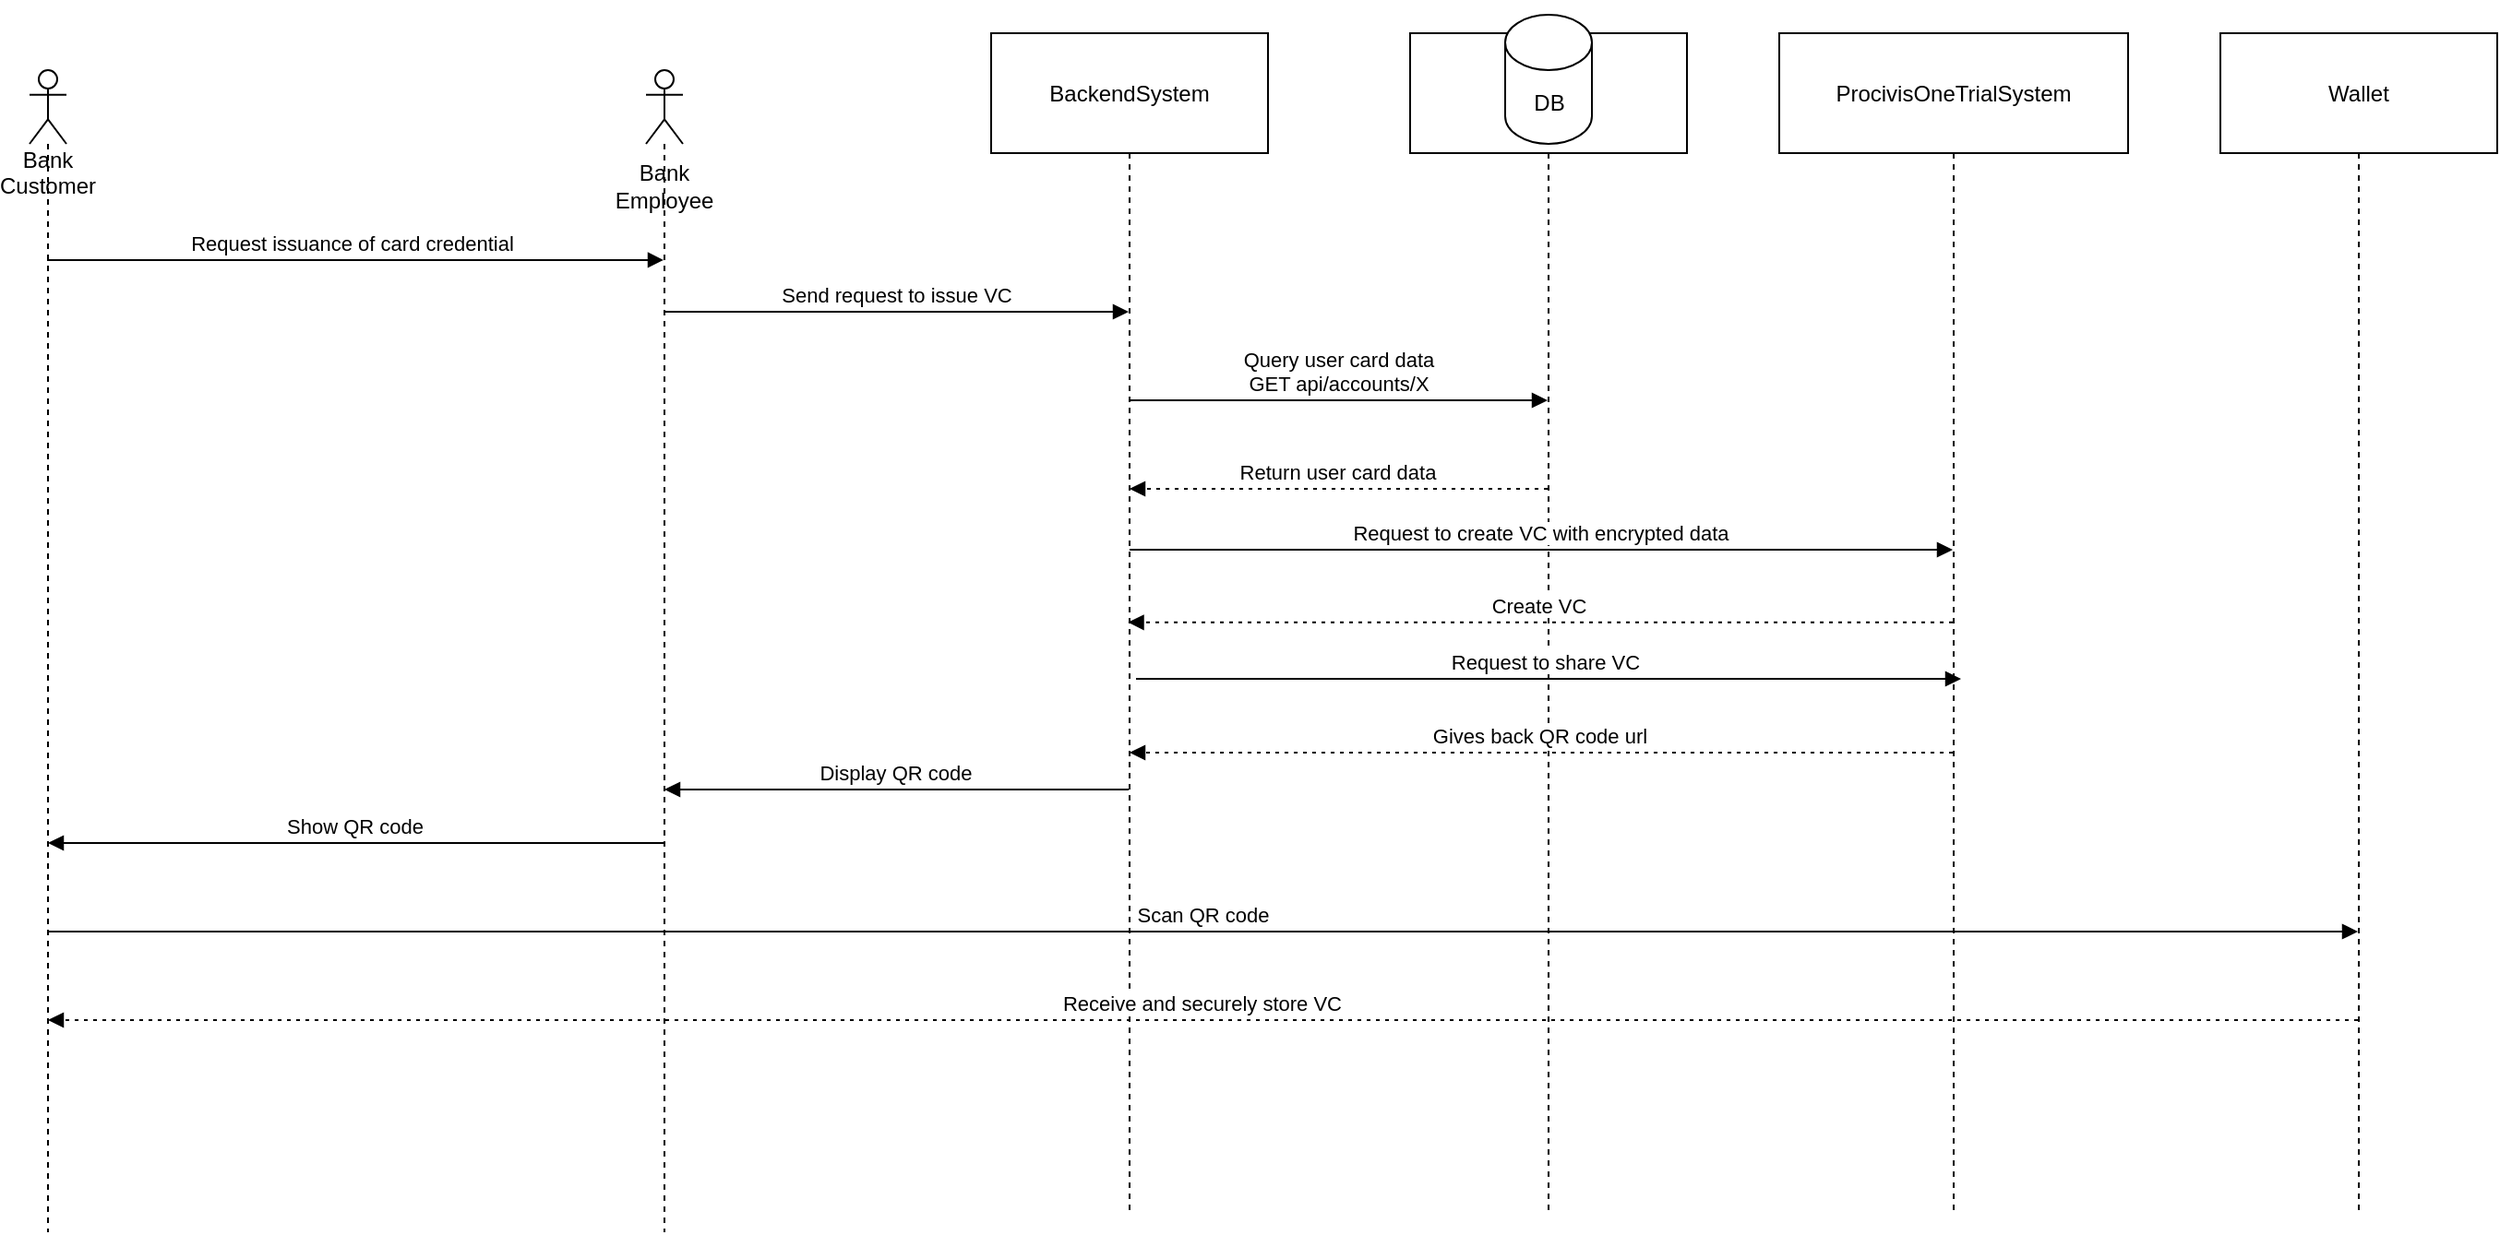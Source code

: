 <mxfile version="28.0.7">
  <diagram name="Pagina-1" id="y3NWHgSRVW6AskdiTANH">
    <mxGraphModel dx="1183" dy="1819" grid="1" gridSize="10" guides="1" tooltips="1" connect="1" arrows="1" fold="1" page="1" pageScale="1" pageWidth="827" pageHeight="1169" math="0" shadow="0">
      <root>
        <mxCell id="0" />
        <mxCell id="1" parent="0" />
        <mxCell id="4" value="BackendSystem" style="shape=umlLifeline;perimeter=lifelinePerimeter;whiteSpace=wrap;container=1;dropTarget=0;collapsible=0;recursiveResize=0;outlineConnect=0;portConstraint=eastwest;newEdgeStyle={&quot;edgeStyle&quot;:&quot;elbowEdgeStyle&quot;,&quot;elbow&quot;:&quot;vertical&quot;,&quot;curved&quot;:0,&quot;rounded&quot;:0};size=65;" parent="1" vertex="1">
          <mxGeometry x="581" width="150" height="640" as="geometry" />
        </mxCell>
        <mxCell id="5" value="" style="shape=umlLifeline;perimeter=lifelinePerimeter;whiteSpace=wrap;container=1;dropTarget=0;collapsible=0;recursiveResize=0;outlineConnect=0;portConstraint=eastwest;newEdgeStyle={&quot;edgeStyle&quot;:&quot;elbowEdgeStyle&quot;,&quot;elbow&quot;:&quot;vertical&quot;,&quot;curved&quot;:0,&quot;rounded&quot;:0};size=65;" parent="1" vertex="1">
          <mxGeometry x="808" width="150" height="640" as="geometry" />
        </mxCell>
        <mxCell id="6" value="ProcivisOneTrialSystem" style="shape=umlLifeline;perimeter=lifelinePerimeter;whiteSpace=wrap;container=1;dropTarget=0;collapsible=0;recursiveResize=0;outlineConnect=0;portConstraint=eastwest;newEdgeStyle={&quot;edgeStyle&quot;:&quot;elbowEdgeStyle&quot;,&quot;elbow&quot;:&quot;vertical&quot;,&quot;curved&quot;:0,&quot;rounded&quot;:0};size=65;" parent="1" vertex="1">
          <mxGeometry x="1008" width="189" height="640" as="geometry" />
        </mxCell>
        <mxCell id="7" value="Wallet" style="shape=umlLifeline;perimeter=lifelinePerimeter;whiteSpace=wrap;container=1;dropTarget=0;collapsible=0;recursiveResize=0;outlineConnect=0;portConstraint=eastwest;newEdgeStyle={&quot;edgeStyle&quot;:&quot;elbowEdgeStyle&quot;,&quot;elbow&quot;:&quot;vertical&quot;,&quot;curved&quot;:0,&quot;rounded&quot;:0};size=65;" parent="1" vertex="1">
          <mxGeometry x="1247" width="150" height="640" as="geometry" />
        </mxCell>
        <mxCell id="8" value="Request issuance of card credential" style="verticalAlign=bottom;edgeStyle=elbowEdgeStyle;elbow=vertical;curved=0;rounded=0;endArrow=block;exitX=0.5;exitY=0.127;exitDx=0;exitDy=0;exitPerimeter=0;" parent="1" edge="1">
          <mxGeometry relative="1" as="geometry">
            <Array as="points">
              <mxPoint x="248" y="122.99" />
            </Array>
            <mxPoint x="70" y="120.0" as="sourcePoint" />
            <mxPoint x="403.5" y="122.99" as="targetPoint" />
          </mxGeometry>
        </mxCell>
        <mxCell id="9" value="Send request to issue VC" style="verticalAlign=bottom;edgeStyle=elbowEdgeStyle;elbow=vertical;curved=0;rounded=0;endArrow=block;" parent="1" source="tkkPVr7UNTlhT1nrTb7S-18" target="4" edge="1">
          <mxGeometry relative="1" as="geometry">
            <Array as="points">
              <mxPoint x="539" y="151" />
            </Array>
            <mxPoint x="403.5" y="151" as="sourcePoint" />
          </mxGeometry>
        </mxCell>
        <mxCell id="10" value="Query user card data&#xa;GET api/accounts/X" style="verticalAlign=bottom;edgeStyle=elbowEdgeStyle;elbow=vertical;curved=0;rounded=0;endArrow=block;" parent="1" source="4" target="5" edge="1">
          <mxGeometry relative="1" as="geometry">
            <Array as="points">
              <mxPoint x="778" y="199" />
            </Array>
          </mxGeometry>
        </mxCell>
        <mxCell id="11" value="Return user card data" style="verticalAlign=bottom;edgeStyle=elbowEdgeStyle;elbow=vertical;curved=0;rounded=0;dashed=1;dashPattern=2 3;endArrow=block;" parent="1" source="5" target="4" edge="1">
          <mxGeometry relative="1" as="geometry">
            <Array as="points">
              <mxPoint x="781" y="247" />
            </Array>
          </mxGeometry>
        </mxCell>
        <mxCell id="12" value="Request to create VC with encrypted data" style="verticalAlign=bottom;edgeStyle=elbowEdgeStyle;elbow=vertical;curved=0;rounded=0;endArrow=block;" parent="1" source="4" target="6" edge="1">
          <mxGeometry relative="1" as="geometry">
            <Array as="points">
              <mxPoint x="892.37" y="280" />
            </Array>
            <mxPoint x="659.62" y="280" as="sourcePoint" />
            <mxPoint x="1106.37" y="280" as="targetPoint" />
          </mxGeometry>
        </mxCell>
        <mxCell id="13" value="Create VC" style="verticalAlign=bottom;edgeStyle=elbowEdgeStyle;elbow=vertical;curved=0;rounded=0;dashed=1;dashPattern=2 3;endArrow=block;" parent="1" edge="1">
          <mxGeometry x="0.002" relative="1" as="geometry">
            <Array as="points">
              <mxPoint x="900" y="319.38" />
            </Array>
            <mxPoint x="1102" y="319.38" as="sourcePoint" />
            <mxPoint x="655.25" y="319.38" as="targetPoint" />
            <mxPoint as="offset" />
          </mxGeometry>
        </mxCell>
        <mxCell id="14" value="Display QR code" style="verticalAlign=bottom;edgeStyle=elbowEdgeStyle;elbow=vertical;curved=0;rounded=0;endArrow=block;" parent="1" source="4" target="tkkPVr7UNTlhT1nrTb7S-18" edge="1">
          <mxGeometry relative="1" as="geometry">
            <Array as="points">
              <mxPoint x="542" y="410" />
            </Array>
            <mxPoint x="655.5" y="410" as="sourcePoint" />
            <mxPoint x="403.25" y="410" as="targetPoint" />
          </mxGeometry>
        </mxCell>
        <mxCell id="15" value="Show QR code" style="verticalAlign=bottom;edgeStyle=elbowEdgeStyle;elbow=vertical;curved=0;rounded=0;endArrow=block;" parent="1" target="tkkPVr7UNTlhT1nrTb7S-17" edge="1">
          <mxGeometry relative="1" as="geometry">
            <Array as="points">
              <mxPoint x="251" y="439" />
            </Array>
            <mxPoint x="403.5" y="439" as="sourcePoint" />
            <mxPoint x="74.5" y="439" as="targetPoint" />
          </mxGeometry>
        </mxCell>
        <mxCell id="16" value="Scan QR code" style="verticalAlign=bottom;edgeStyle=elbowEdgeStyle;elbow=vertical;curved=0;rounded=0;endArrow=block;" parent="1" source="tkkPVr7UNTlhT1nrTb7S-17" target="7" edge="1">
          <mxGeometry relative="1" as="geometry">
            <Array as="points">
              <mxPoint x="707" y="487" />
            </Array>
            <mxPoint x="74.5" y="487" as="sourcePoint" />
          </mxGeometry>
        </mxCell>
        <mxCell id="17" value="Receive and securely store VC" style="verticalAlign=bottom;edgeStyle=elbowEdgeStyle;elbow=vertical;curved=0;rounded=0;dashed=1;dashPattern=2 3;endArrow=block;" parent="1" source="7" target="tkkPVr7UNTlhT1nrTb7S-17" edge="1">
          <mxGeometry relative="1" as="geometry">
            <Array as="points">
              <mxPoint x="710" y="535" />
            </Array>
            <mxPoint x="74.5" y="535" as="targetPoint" />
          </mxGeometry>
        </mxCell>
        <mxCell id="tkkPVr7UNTlhT1nrTb7S-17" value="&lt;div&gt;&lt;br&gt;&lt;/div&gt;&lt;div&gt;&lt;br&gt;&lt;/div&gt;&lt;div&gt;&lt;br&gt;&lt;/div&gt;&lt;div&gt;&lt;br&gt;&lt;/div&gt;&lt;div&gt;&lt;br&gt;&lt;/div&gt;&lt;div&gt;Bank&lt;/div&gt;&lt;div&gt;Customer&lt;/div&gt;" style="shape=umlLifeline;perimeter=lifelinePerimeter;whiteSpace=wrap;html=1;container=1;dropTarget=0;collapsible=0;recursiveResize=0;outlineConnect=0;portConstraint=eastwest;newEdgeStyle={&quot;curved&quot;:0,&quot;rounded&quot;:0};participant=umlActor;" vertex="1" parent="1">
          <mxGeometry x="60" y="20" width="20" height="630" as="geometry" />
        </mxCell>
        <mxCell id="tkkPVr7UNTlhT1nrTb7S-18" value="&lt;div&gt;&lt;br&gt;&lt;/div&gt;&lt;div&gt;&lt;br&gt;&lt;/div&gt;&lt;div&gt;&lt;br&gt;&lt;/div&gt;&lt;div&gt;&lt;br&gt;&lt;/div&gt;&lt;div&gt;&lt;br&gt;&lt;/div&gt;&lt;div&gt;&lt;br&gt;&lt;/div&gt;Bank Employee" style="shape=umlLifeline;perimeter=lifelinePerimeter;whiteSpace=wrap;html=1;container=1;dropTarget=0;collapsible=0;recursiveResize=0;outlineConnect=0;portConstraint=eastwest;newEdgeStyle={&quot;curved&quot;:0,&quot;rounded&quot;:0};participant=umlActor;" vertex="1" parent="1">
          <mxGeometry x="394" y="20" width="20" height="630" as="geometry" />
        </mxCell>
        <mxCell id="tkkPVr7UNTlhT1nrTb7S-19" value="DB" style="shape=cylinder3;whiteSpace=wrap;html=1;boundedLbl=1;backgroundOutline=1;size=15;" vertex="1" parent="1">
          <mxGeometry x="859.5" y="-10" width="47" height="70" as="geometry" />
        </mxCell>
        <mxCell id="tkkPVr7UNTlhT1nrTb7S-20" value="Request to share VC " style="verticalAlign=bottom;edgeStyle=elbowEdgeStyle;elbow=vertical;curved=0;rounded=0;endArrow=block;" edge="1" parent="1">
          <mxGeometry relative="1" as="geometry">
            <Array as="points">
              <mxPoint x="896.87" y="350" />
            </Array>
            <mxPoint x="659.5" y="350" as="sourcePoint" />
            <mxPoint x="1106.5" y="350" as="targetPoint" />
          </mxGeometry>
        </mxCell>
        <mxCell id="tkkPVr7UNTlhT1nrTb7S-21" value="Gives back QR code url" style="verticalAlign=bottom;edgeStyle=elbowEdgeStyle;elbow=vertical;curved=0;rounded=0;dashed=1;dashPattern=2 3;endArrow=block;" edge="1" parent="1" source="6" target="4">
          <mxGeometry x="0.002" relative="1" as="geometry">
            <Array as="points">
              <mxPoint x="910" y="390" />
            </Array>
            <mxPoint x="1106.5" y="360" as="sourcePoint" />
            <mxPoint x="659.5" y="360" as="targetPoint" />
            <mxPoint as="offset" />
          </mxGeometry>
        </mxCell>
      </root>
    </mxGraphModel>
  </diagram>
</mxfile>
